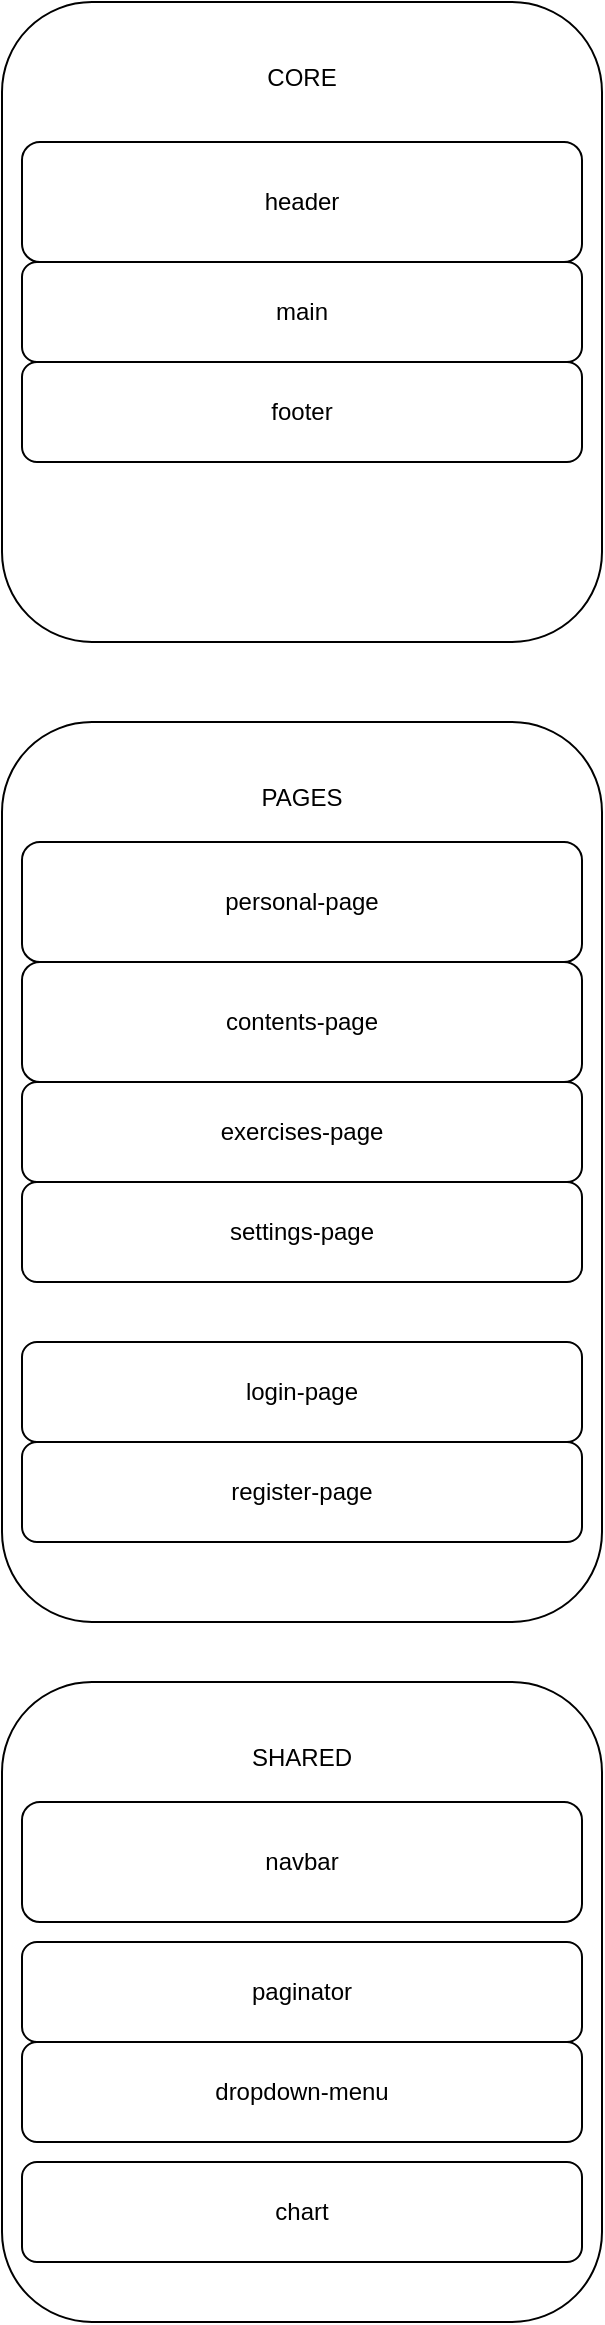 <mxfile version="16.5.1" type="device"><diagram id="4HBXQJo3ks22vvV1yq94" name="Página-1"><mxGraphModel dx="785" dy="2167" grid="1" gridSize="10" guides="1" tooltips="1" connect="1" arrows="1" fold="1" page="1" pageScale="1" pageWidth="827" pageHeight="1169" math="0" shadow="0"><root><mxCell id="0"/><mxCell id="1" parent="0"/><mxCell id="9W_sfumZuNHnfgNqlPLw-1" value="PAGES&lt;br&gt;&lt;br&gt;&lt;br&gt;&lt;br&gt;&lt;br&gt;&lt;br&gt;&lt;br&gt;&lt;br&gt;&lt;br&gt;&lt;br&gt;&lt;br&gt;&lt;br&gt;&lt;br&gt;&lt;br&gt;&lt;br&gt;&lt;br&gt;&lt;br&gt;&lt;br&gt;&lt;br&gt;&lt;br&gt;&lt;br&gt;&lt;br&gt;&lt;br&gt;&lt;br&gt;&lt;br&gt;&lt;br&gt;&lt;br&gt;" style="rounded=1;whiteSpace=wrap;html=1;" vertex="1" parent="1"><mxGeometry x="180" y="170" width="300" height="450" as="geometry"/></mxCell><mxCell id="9W_sfumZuNHnfgNqlPLw-2" value="personal-page" style="rounded=1;whiteSpace=wrap;html=1;" vertex="1" parent="1"><mxGeometry x="190" y="230" width="280" height="60" as="geometry"/></mxCell><mxCell id="9W_sfumZuNHnfgNqlPLw-3" value="contents-page" style="rounded=1;whiteSpace=wrap;html=1;" vertex="1" parent="1"><mxGeometry x="190" y="290" width="280" height="60" as="geometry"/></mxCell><mxCell id="9W_sfumZuNHnfgNqlPLw-7" value="exercises-page" style="rounded=1;whiteSpace=wrap;html=1;" vertex="1" parent="1"><mxGeometry x="190" y="350" width="280" height="50" as="geometry"/></mxCell><mxCell id="9W_sfumZuNHnfgNqlPLw-8" value="settings-page" style="rounded=1;whiteSpace=wrap;html=1;" vertex="1" parent="1"><mxGeometry x="190" y="400" width="280" height="50" as="geometry"/></mxCell><mxCell id="9W_sfumZuNHnfgNqlPLw-9" value="register-page" style="rounded=1;whiteSpace=wrap;html=1;" vertex="1" parent="1"><mxGeometry x="190" y="530" width="280" height="50" as="geometry"/></mxCell><mxCell id="9W_sfumZuNHnfgNqlPLw-10" value="login-page" style="rounded=1;whiteSpace=wrap;html=1;" vertex="1" parent="1"><mxGeometry x="190" y="480" width="280" height="50" as="geometry"/></mxCell><mxCell id="9W_sfumZuNHnfgNqlPLw-13" value="SHARED&lt;br&gt;&lt;br&gt;&lt;br&gt;&lt;br&gt;&lt;br&gt;&lt;br&gt;&lt;br&gt;&lt;br&gt;&lt;br&gt;&lt;br&gt;&lt;br&gt;&lt;br&gt;&lt;br&gt;&lt;br&gt;&lt;br&gt;&lt;br&gt;&lt;br&gt;&lt;br&gt;" style="rounded=1;whiteSpace=wrap;html=1;" vertex="1" parent="1"><mxGeometry x="180" y="650" width="300" height="320" as="geometry"/></mxCell><mxCell id="9W_sfumZuNHnfgNqlPLw-14" value="navbar" style="rounded=1;whiteSpace=wrap;html=1;" vertex="1" parent="1"><mxGeometry x="190" y="710" width="280" height="60" as="geometry"/></mxCell><mxCell id="9W_sfumZuNHnfgNqlPLw-18" value="paginator" style="rounded=1;whiteSpace=wrap;html=1;" vertex="1" parent="1"><mxGeometry x="190" y="780" width="280" height="50" as="geometry"/></mxCell><mxCell id="9W_sfumZuNHnfgNqlPLw-27" value="dropdown-menu" style="rounded=1;whiteSpace=wrap;html=1;" vertex="1" parent="1"><mxGeometry x="190" y="830" width="280" height="50" as="geometry"/></mxCell><mxCell id="9W_sfumZuNHnfgNqlPLw-28" value="chart" style="rounded=1;whiteSpace=wrap;html=1;" vertex="1" parent="1"><mxGeometry x="190" y="890" width="280" height="50" as="geometry"/></mxCell><mxCell id="9W_sfumZuNHnfgNqlPLw-29" value="CORE&lt;br&gt;&lt;br&gt;&lt;br&gt;&lt;br&gt;&lt;br&gt;&lt;br&gt;&lt;br&gt;&lt;br&gt;&lt;br&gt;&lt;br&gt;&lt;br&gt;&lt;br&gt;&lt;br&gt;&lt;br&gt;&lt;br&gt;&lt;br&gt;&lt;br&gt;&lt;br&gt;" style="rounded=1;whiteSpace=wrap;html=1;" vertex="1" parent="1"><mxGeometry x="180" y="-190" width="300" height="320" as="geometry"/></mxCell><mxCell id="9W_sfumZuNHnfgNqlPLw-30" value="header" style="rounded=1;whiteSpace=wrap;html=1;" vertex="1" parent="1"><mxGeometry x="190" y="-120" width="280" height="60" as="geometry"/></mxCell><mxCell id="9W_sfumZuNHnfgNqlPLw-31" value="main" style="rounded=1;whiteSpace=wrap;html=1;" vertex="1" parent="1"><mxGeometry x="190" y="-60" width="280" height="50" as="geometry"/></mxCell><mxCell id="9W_sfumZuNHnfgNqlPLw-32" value="footer" style="rounded=1;whiteSpace=wrap;html=1;" vertex="1" parent="1"><mxGeometry x="190" y="-10" width="280" height="50" as="geometry"/></mxCell></root></mxGraphModel></diagram></mxfile>
